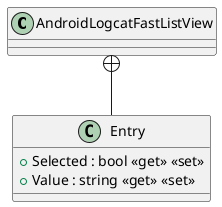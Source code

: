 @startuml
class AndroidLogcatFastListView {
}
class Entry {
    + Selected : bool <<get>> <<set>>
    + Value : string <<get>> <<set>>
}
AndroidLogcatFastListView +-- Entry
@enduml
